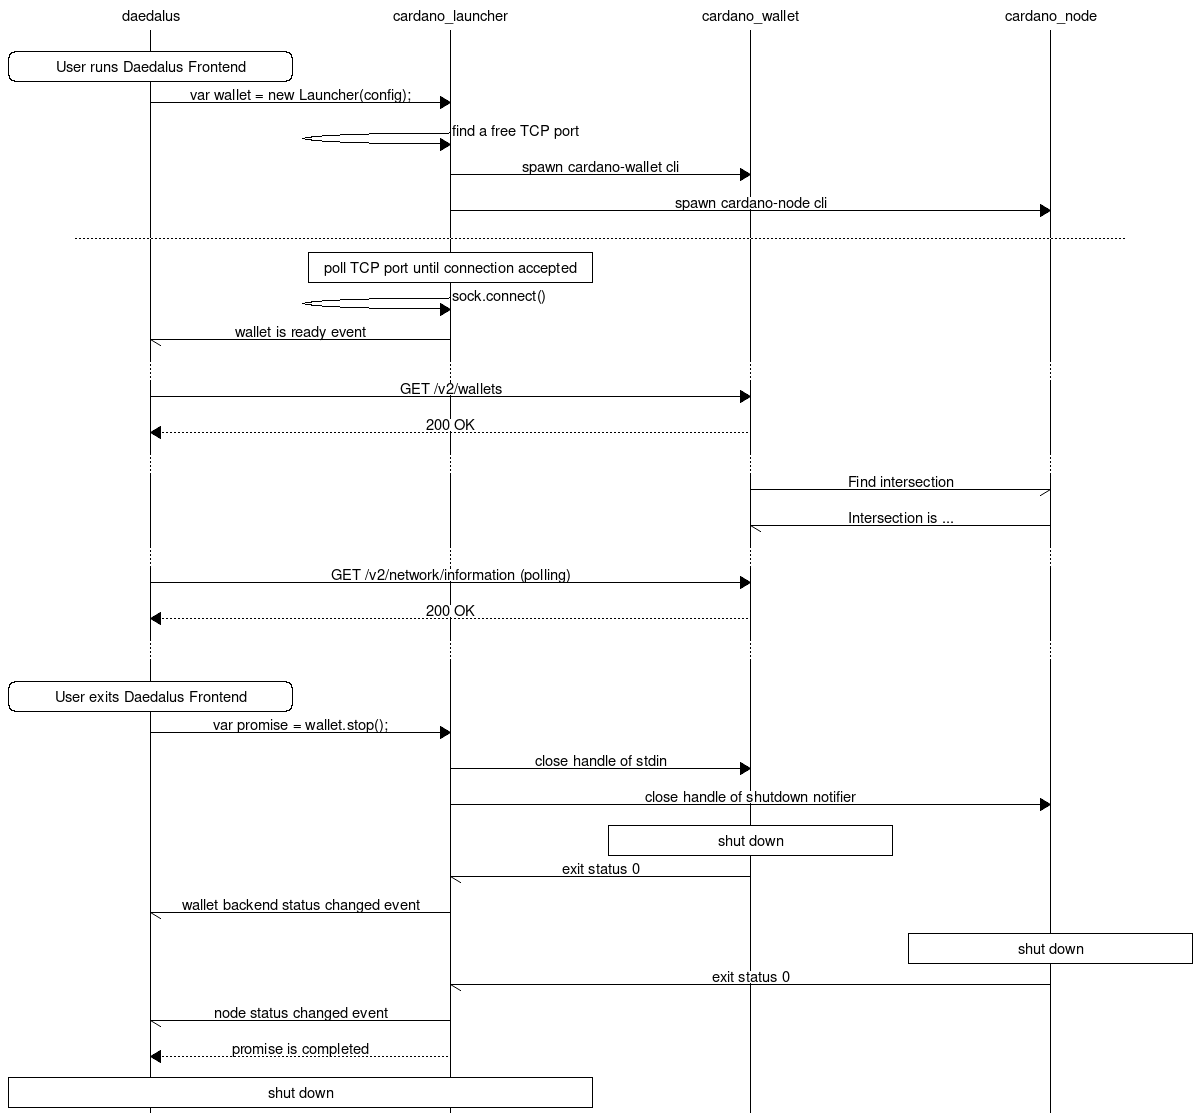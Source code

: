 msc {
  hscale = "2";
  daedalus, cardano_launcher, cardano_wallet, cardano_node;

  |||;

  daedalus rbox daedalus [ label = "User runs Daedalus Frontend" ];
  daedalus=>cardano_launcher [ label = "var wallet = new Launcher(config);" ];

  # cardano_launcher=>cardano_launcher [ label = "create socket file" ]; ## todo
  cardano_launcher=>cardano_launcher [ label = "find a free TCP port" ];

  cardano_launcher=>cardano_wallet [ label = "spawn cardano-wallet cli" ];
  cardano_launcher=>cardano_node [ label = "spawn cardano-node cli" ];

  ---;

  
  cardano_launcher box cardano_launcher [ label = "poll TCP port until connection accepted" ];
  cardano_launcher=>cardano_launcher [ label = "sock.connect()" ];
  cardano_launcher->daedalus [ label = "wallet is ready event" ];

  ...;

  daedalus=>cardano_wallet [ label = "GET /v2/wallets" ];
  daedalus<<cardano_wallet [ label = "200 OK" ];

  ...;

  cardano_wallet->cardano_node [ label = "Find intersection" ];
  cardano_wallet<-cardano_node [ label = "Intersection is ..." ];

  ...;

  daedalus=>cardano_wallet [ label = "GET /v2/network/information (polling)" ];
  daedalus<<cardano_wallet [ label = "200 OK" ];

  ...;
  |||;

  daedalus rbox daedalus [ label = "User exits Daedalus Frontend" ];
  daedalus=>cardano_launcher [ label = "var promise = wallet.stop();" ];
  cardano_launcher=>cardano_wallet [ label = "close handle of stdin" ];
  cardano_launcher=>cardano_node [ label = "close handle of shutdown notifier" ];
  
  cardano_wallet box cardano_wallet [ label = "shut down" ];
  cardano_wallet->cardano_launcher [ label = "exit status 0" ];
  cardano_launcher->daedalus [ label = "wallet backend status changed event" ];

  cardano_node box cardano_node [ label = "shut down" ];
  cardano_node->cardano_launcher [ label = "exit status 0" ];
  cardano_launcher->daedalus [ label = "node status changed event" ];

  daedalus<<cardano_launcher [ label = "promise is completed" ];
  daedalus box cardano_launcher [ label = "shut down" ];

}
